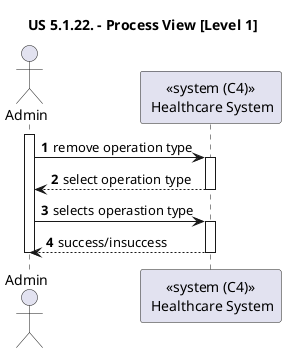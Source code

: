 @startuml

title "US 5.1.22. - Process View [Level 1]"

autonumber

actor Admin as ADM
participant "<<system (C4)>>\n Healthcare System" as SYS

activate ADM
ADM -> SYS : remove operation type
activate SYS

SYS --> ADM : select operation type
deactivate SYS

ADM -> SYS: selects operastion type
activate SYS

SYS --> ADM : success/insuccess
deactivate SYS
deactivate ADM
@enduml